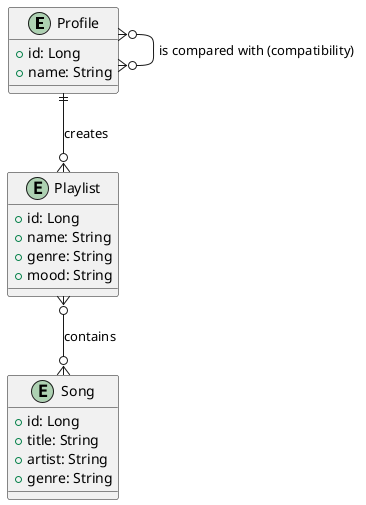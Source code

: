 @startuml
entity "Profile" as PR {
  +id: Long
  +name: String
}

entity "Playlist" as P {
  +id: Long
  +name: String
  +genre: String
  +mood: String
}

entity "Song" as S {
  +id: Long
  +title: String
  +artist: String
  +genre: String
}

PR ||--o{ P : "creates"
P }o--o{ S : "contains"
PR }o--o{ PR : "is compared with (compatibility)"
@enduml
